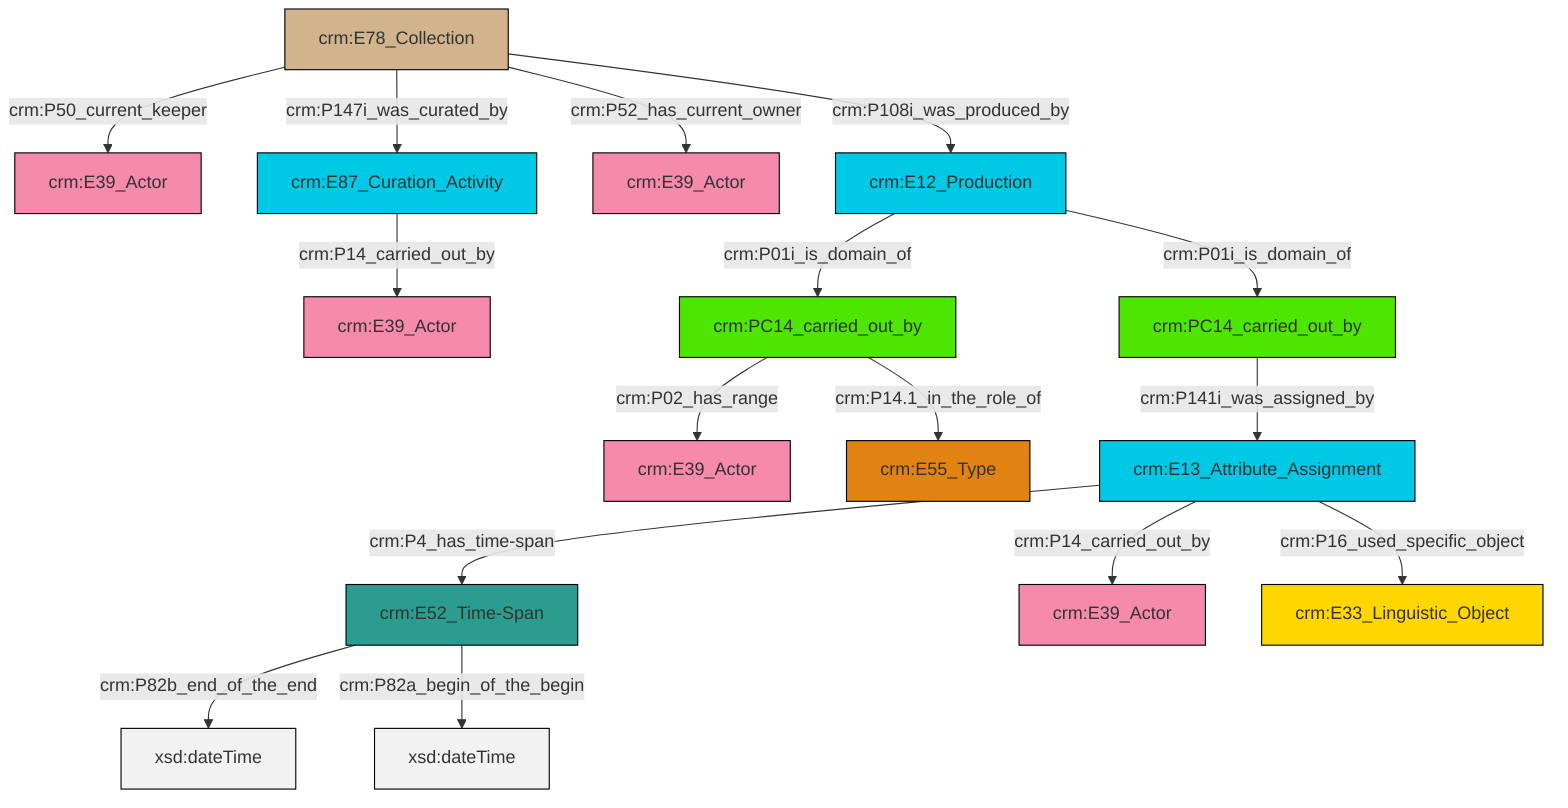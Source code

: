 graph TD
classDef Literal fill:#f2f2f2,stroke:#000000;
classDef CRM_Entity fill:#FFFFFF,stroke:#000000;
classDef Temporal_Entity fill:#00C9E6, stroke:#000000;
classDef Type fill:#E18312, stroke:#000000;
classDef Time-Span fill:#2C9C91, stroke:#000000;
classDef Appellation fill:#FFEB7F, stroke:#000000;
classDef Place fill:#008836, stroke:#000000;
classDef Persistent_Item fill:#B266B2, stroke:#000000;
classDef Conceptual_Object fill:#FFD700, stroke:#000000;
classDef Physical_Thing fill:#D2B48C, stroke:#000000;
classDef Actor fill:#f58aad, stroke:#000000;
classDef PC_Classes fill:#4ce600, stroke:#000000;
classDef Multi fill:#cccccc,stroke:#000000;

2["crm:E13_Attribute_Assignment"]:::Temporal_Entity -->|crm:P4_has_time-span| 3["crm:E52_Time-Span"]:::Time-Span
4["crm:E78_Collection"]:::Physical_Thing -->|crm:P50_current_keeper| 5["crm:E39_Actor"]:::Actor
7["crm:E12_Production"]:::Temporal_Entity -->|crm:P01i_is_domain_of| 8["crm:PC14_carried_out_by"]:::PC_Classes
8["crm:PC14_carried_out_by"]:::PC_Classes -->|crm:P02_has_range| 11["crm:E39_Actor"]:::Actor
8["crm:PC14_carried_out_by"]:::PC_Classes -->|crm:P14.1_in_the_role_of| 12["crm:E55_Type"]:::Type
4["crm:E78_Collection"]:::Physical_Thing -->|crm:P147i_was_curated_by| 16["crm:E87_Curation_Activity"]:::Temporal_Entity
2["crm:E13_Attribute_Assignment"]:::Temporal_Entity -->|crm:P14_carried_out_by| 9["crm:E39_Actor"]:::Actor
4["crm:E78_Collection"]:::Physical_Thing -->|crm:P52_has_current_owner| 0["crm:E39_Actor"]:::Actor
22["crm:PC14_carried_out_by"]:::PC_Classes -->|crm:P141i_was_assigned_by| 2["crm:E13_Attribute_Assignment"]:::Temporal_Entity
4["crm:E78_Collection"]:::Physical_Thing -->|crm:P108i_was_produced_by| 7["crm:E12_Production"]:::Temporal_Entity
3["crm:E52_Time-Span"]:::Time-Span -->|crm:P82b_end_of_the_end| 24[xsd:dateTime]:::Literal
3["crm:E52_Time-Span"]:::Time-Span -->|crm:P82a_begin_of_the_begin| 25[xsd:dateTime]:::Literal
16["crm:E87_Curation_Activity"]:::Temporal_Entity -->|crm:P14_carried_out_by| 19["crm:E39_Actor"]:::Actor
2["crm:E13_Attribute_Assignment"]:::Temporal_Entity -->|crm:P16_used_specific_object| 13["crm:E33_Linguistic_Object"]:::Conceptual_Object
7["crm:E12_Production"]:::Temporal_Entity -->|crm:P01i_is_domain_of| 22["crm:PC14_carried_out_by"]:::PC_Classes